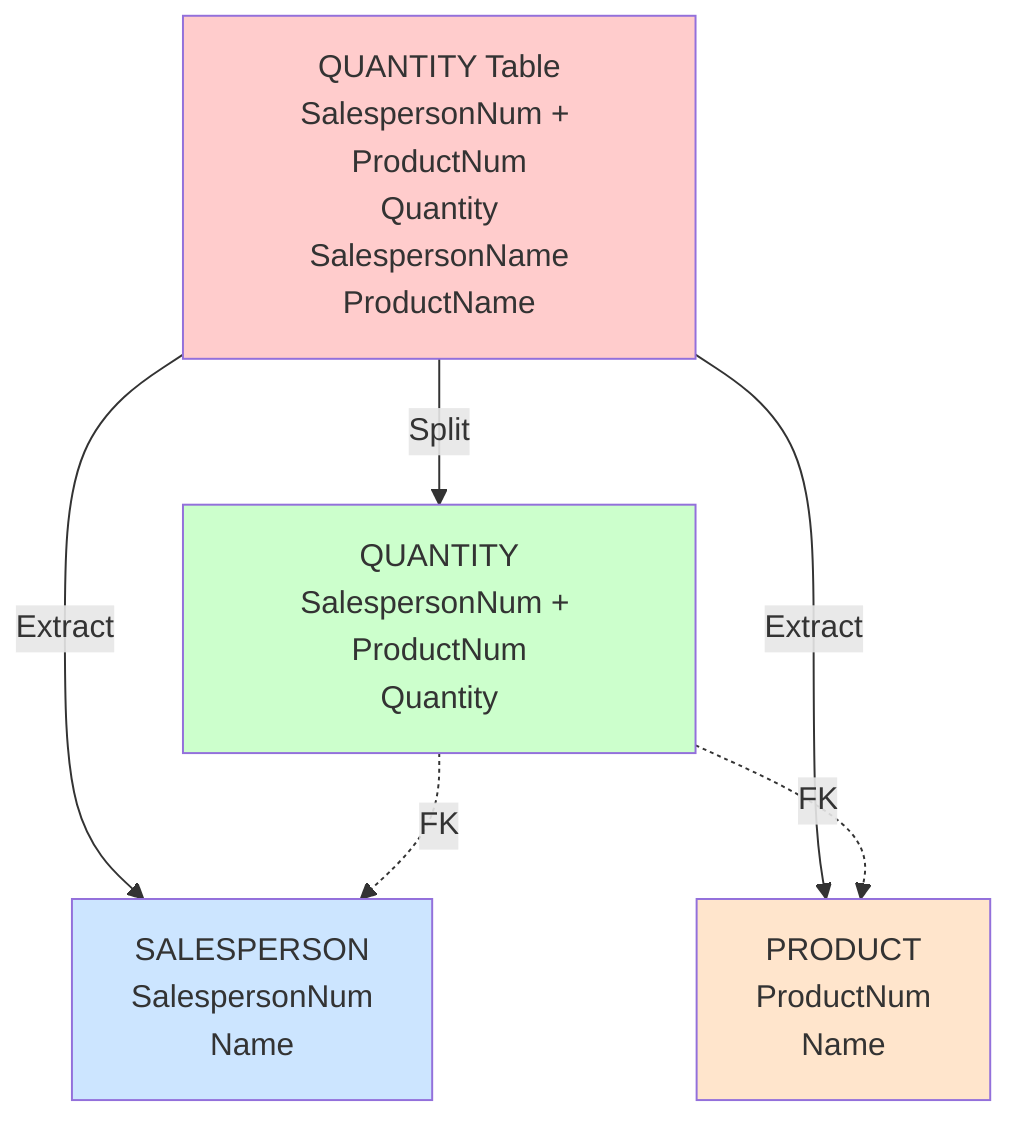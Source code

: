 graph TD
    Before[QUANTITY Table<br/>SalespersonNum + ProductNum<br/>Quantity<br/>SalespersonName<br/>ProductName]
    After1[QUANTITY<br/>SalespersonNum + ProductNum<br/>Quantity]
    After2[SALESPERSON<br/>SalespersonNum<br/>Name]
    After3[PRODUCT<br/>ProductNum<br/>Name]
    Before -->|Split| After1
    Before -->|Extract| After2
    Before -->|Extract| After3
    After1 -.->|FK| After2
    After1 -.->|FK| After3
    style Before fill:#ffcccc
    style After1 fill:#ccffcc
    style After2 fill:#cce5ff
    style After3 fill:#ffe5cc